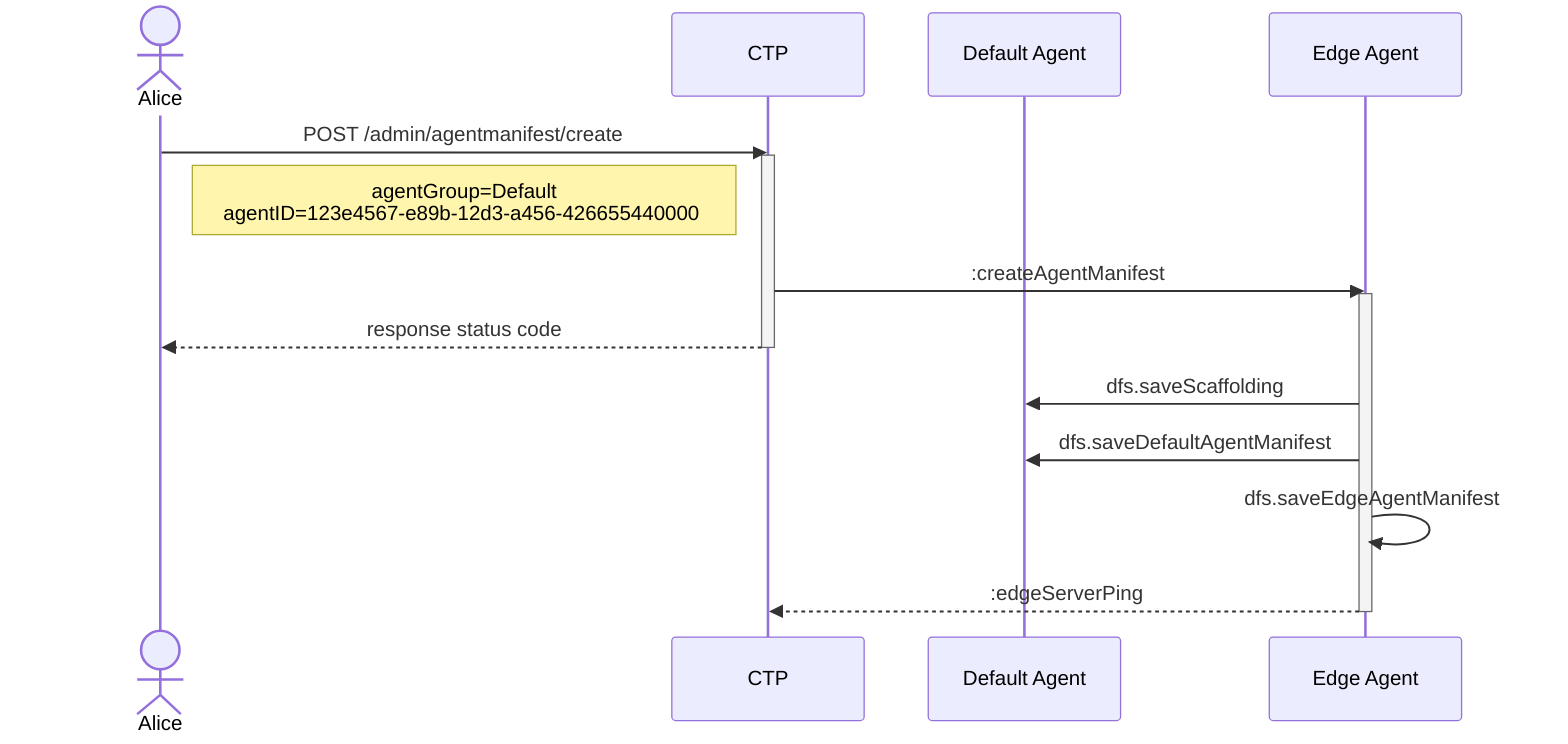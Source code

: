 sequenceDiagram
    actor A as Alice
    participant C as CTP
    participant D as Default Agent
    participant E as Edge Agent
    A->>C: POST /admin/agentmanifest/create
    activate C
    Note right of A: agentGroup=Default<br>agentID=123e4567-e89b-12d3-a456-426655440000#8200;
    C->>E: :createAgentManifest
    activate E
    C-->>A: response status code
    deactivate C
    E->>D: dfs.saveScaffolding
    E->>D: dfs.saveDefaultAgentManifest
    E->>E: dfs.saveEdgeAgentManifest
    E-->>C: :edgeServerPing
    deactivate E